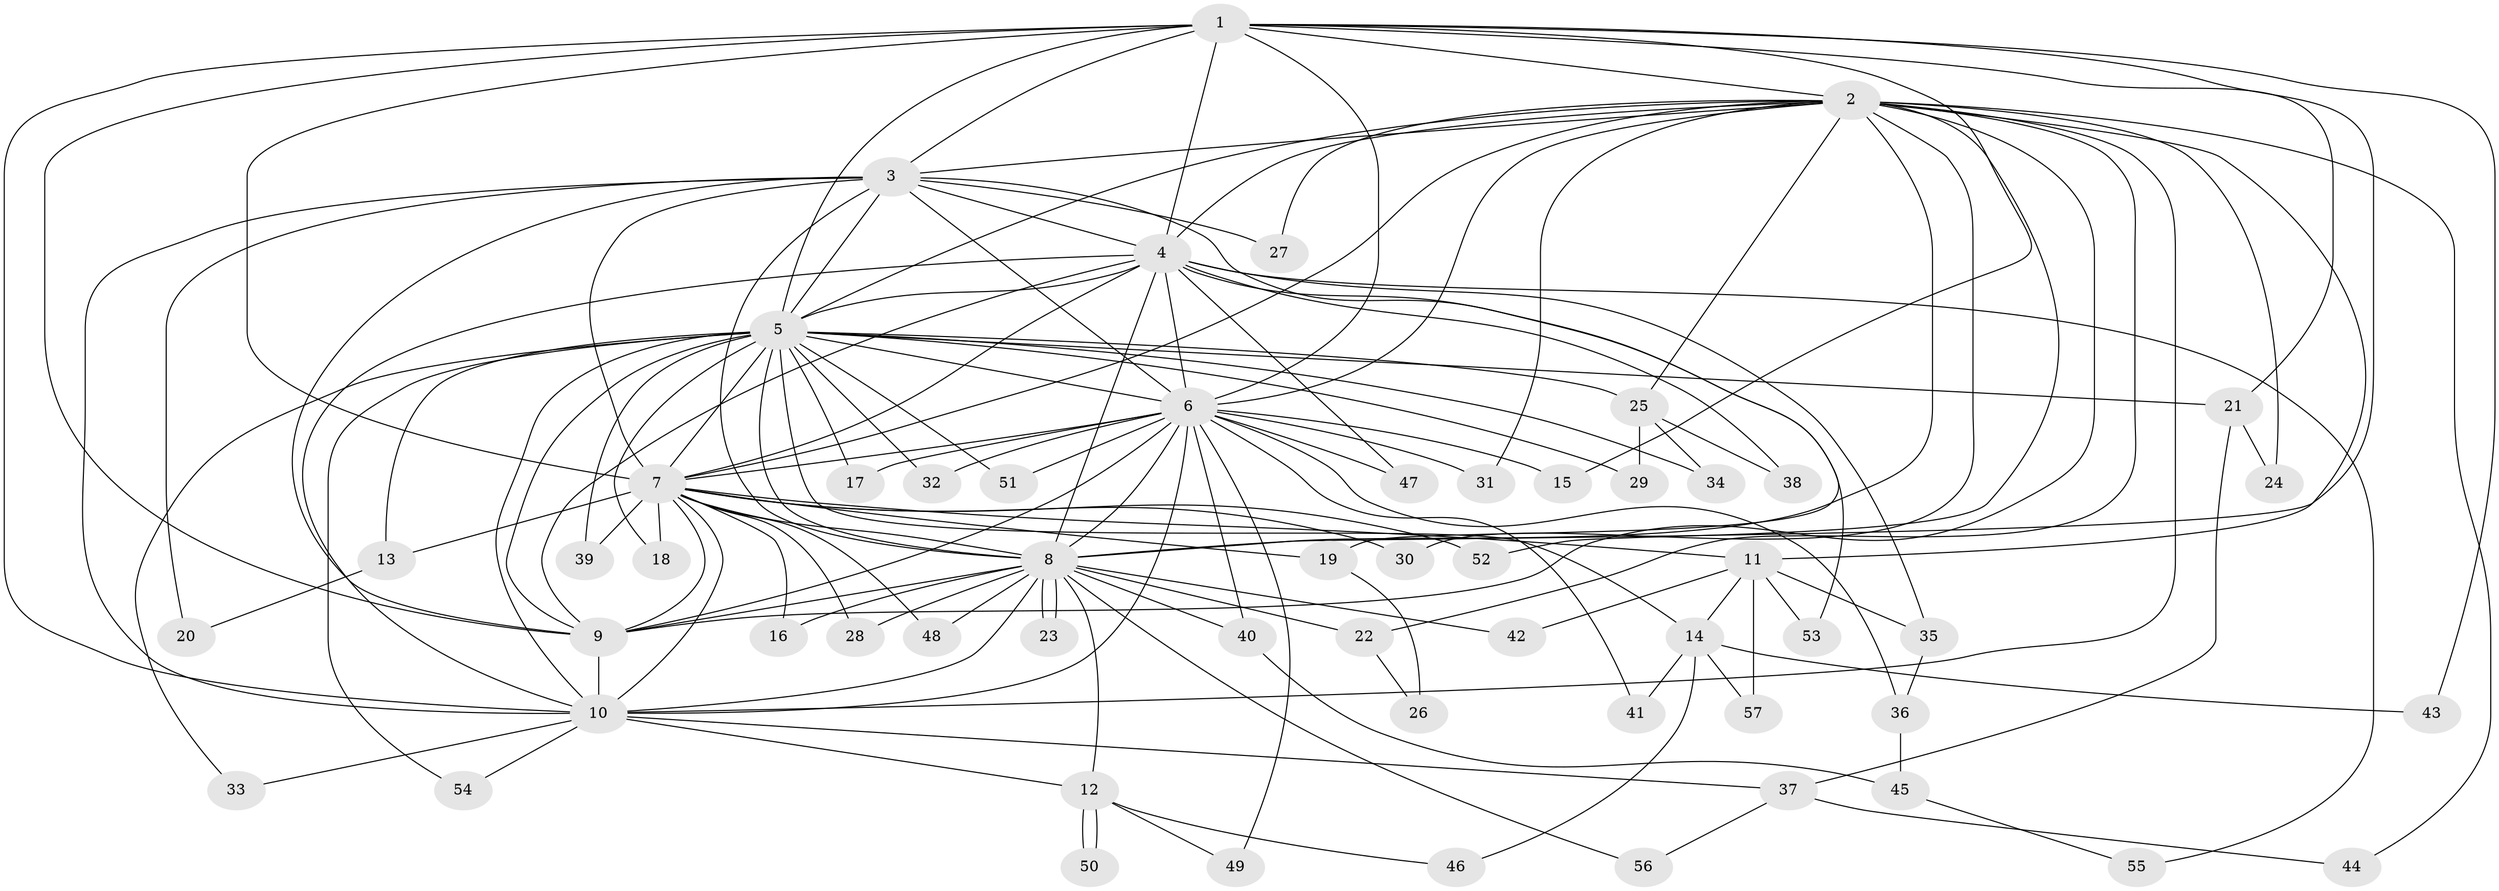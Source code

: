 // coarse degree distribution, {8: 0.07692307692307693, 22: 0.05128205128205128, 5: 0.05128205128205128, 3: 0.1282051282051282, 6: 0.02564102564102564, 2: 0.4358974358974359, 1: 0.1794871794871795, 4: 0.05128205128205128}
// Generated by graph-tools (version 1.1) at 2025/17/03/04/25 18:17:30]
// undirected, 57 vertices, 139 edges
graph export_dot {
graph [start="1"]
  node [color=gray90,style=filled];
  1;
  2;
  3;
  4;
  5;
  6;
  7;
  8;
  9;
  10;
  11;
  12;
  13;
  14;
  15;
  16;
  17;
  18;
  19;
  20;
  21;
  22;
  23;
  24;
  25;
  26;
  27;
  28;
  29;
  30;
  31;
  32;
  33;
  34;
  35;
  36;
  37;
  38;
  39;
  40;
  41;
  42;
  43;
  44;
  45;
  46;
  47;
  48;
  49;
  50;
  51;
  52;
  53;
  54;
  55;
  56;
  57;
  1 -- 2;
  1 -- 3;
  1 -- 4;
  1 -- 5;
  1 -- 6;
  1 -- 7;
  1 -- 8;
  1 -- 9;
  1 -- 10;
  1 -- 15;
  1 -- 21;
  1 -- 43;
  2 -- 3;
  2 -- 4;
  2 -- 5;
  2 -- 6;
  2 -- 7;
  2 -- 8;
  2 -- 9;
  2 -- 10;
  2 -- 11;
  2 -- 22;
  2 -- 24;
  2 -- 25;
  2 -- 27;
  2 -- 30;
  2 -- 31;
  2 -- 44;
  2 -- 52;
  3 -- 4;
  3 -- 5;
  3 -- 6;
  3 -- 7;
  3 -- 8;
  3 -- 9;
  3 -- 10;
  3 -- 19;
  3 -- 20;
  3 -- 27;
  4 -- 5;
  4 -- 6;
  4 -- 7;
  4 -- 8;
  4 -- 9;
  4 -- 10;
  4 -- 35;
  4 -- 38;
  4 -- 47;
  4 -- 53;
  4 -- 55;
  5 -- 6;
  5 -- 7;
  5 -- 8;
  5 -- 9;
  5 -- 10;
  5 -- 13;
  5 -- 14;
  5 -- 17;
  5 -- 18;
  5 -- 21;
  5 -- 25;
  5 -- 29;
  5 -- 32;
  5 -- 33;
  5 -- 34;
  5 -- 39;
  5 -- 51;
  5 -- 54;
  6 -- 7;
  6 -- 8;
  6 -- 9;
  6 -- 10;
  6 -- 15;
  6 -- 17;
  6 -- 31;
  6 -- 32;
  6 -- 36;
  6 -- 40;
  6 -- 41;
  6 -- 47;
  6 -- 49;
  6 -- 51;
  7 -- 8;
  7 -- 9;
  7 -- 10;
  7 -- 11;
  7 -- 13;
  7 -- 16;
  7 -- 18;
  7 -- 19;
  7 -- 28;
  7 -- 30;
  7 -- 39;
  7 -- 48;
  7 -- 52;
  8 -- 9;
  8 -- 10;
  8 -- 12;
  8 -- 16;
  8 -- 22;
  8 -- 23;
  8 -- 23;
  8 -- 28;
  8 -- 40;
  8 -- 42;
  8 -- 48;
  8 -- 56;
  9 -- 10;
  10 -- 12;
  10 -- 33;
  10 -- 37;
  10 -- 54;
  11 -- 14;
  11 -- 35;
  11 -- 42;
  11 -- 53;
  11 -- 57;
  12 -- 46;
  12 -- 49;
  12 -- 50;
  12 -- 50;
  13 -- 20;
  14 -- 41;
  14 -- 43;
  14 -- 46;
  14 -- 57;
  19 -- 26;
  21 -- 24;
  21 -- 37;
  22 -- 26;
  25 -- 29;
  25 -- 34;
  25 -- 38;
  35 -- 36;
  36 -- 45;
  37 -- 44;
  37 -- 56;
  40 -- 45;
  45 -- 55;
}
